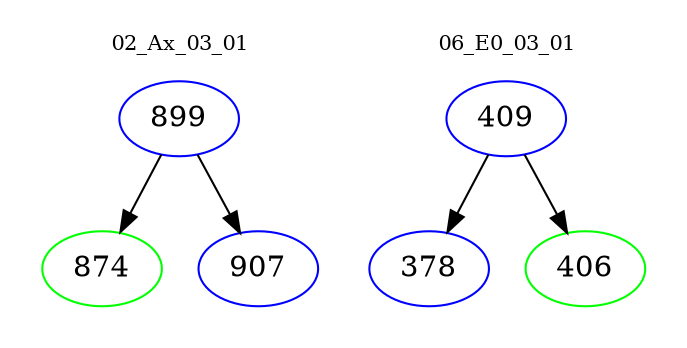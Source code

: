 digraph{
subgraph cluster_0 {
color = white
label = "02_Ax_03_01";
fontsize=10;
T0_899 [label="899", color="blue"]
T0_899 -> T0_874 [color="black"]
T0_874 [label="874", color="green"]
T0_899 -> T0_907 [color="black"]
T0_907 [label="907", color="blue"]
}
subgraph cluster_1 {
color = white
label = "06_E0_03_01";
fontsize=10;
T1_409 [label="409", color="blue"]
T1_409 -> T1_378 [color="black"]
T1_378 [label="378", color="blue"]
T1_409 -> T1_406 [color="black"]
T1_406 [label="406", color="green"]
}
}
